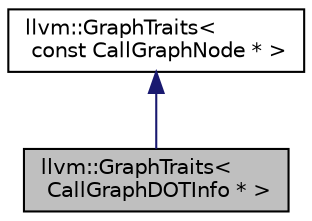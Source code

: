 digraph "llvm::GraphTraits&lt; CallGraphDOTInfo * &gt;"
{
 // LATEX_PDF_SIZE
  bgcolor="transparent";
  edge [fontname="Helvetica",fontsize="10",labelfontname="Helvetica",labelfontsize="10"];
  node [fontname="Helvetica",fontsize="10",shape=record];
  Node1 [label="llvm::GraphTraits\<\l CallGraphDOTInfo * \>",height=0.2,width=0.4,color="black", fillcolor="grey75", style="filled", fontcolor="black",tooltip=" "];
  Node2 -> Node1 [dir="back",color="midnightblue",fontsize="10",style="solid",fontname="Helvetica"];
  Node2 [label="llvm::GraphTraits\<\l const CallGraphNode * \>",height=0.2,width=0.4,color="black",URL="$structllvm_1_1GraphTraits_3_01const_01CallGraphNode_01_5_01_4.html",tooltip=" "];
}
